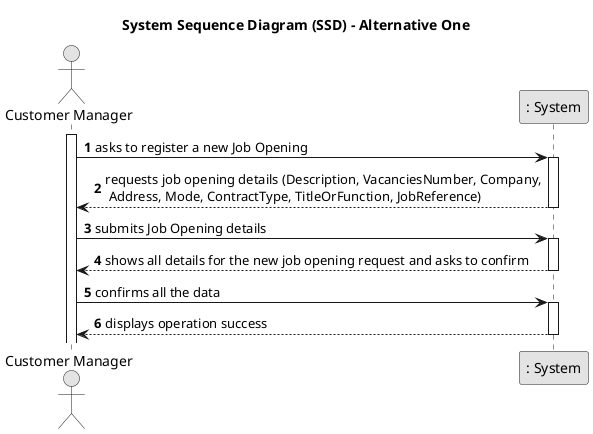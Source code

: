 @startuml
skinparam monochrome true
skinparam packageStyle rectangle
skinparam shadowing false

title System Sequence Diagram (SSD) - Alternative One

autonumber

actor "Customer Manager" as CM
participant ": System" as System

activate CM    

    CM -> System : asks to register a new Job Opening
    activate System

       System --> CM : requests job opening details (Description, VacanciesNumber, Company,\n Address, Mode, ContractType, TitleOrFunction, JobReference)
    deactivate System

    CM -> System : submits Job Opening details
    activate System

        System --> CM : shows all details for the new job opening request and asks to confirm
    deactivate System

    CM -> System : confirms all the data
    activate System

        System --> CM : displays operation success
        deactivate System

@enduml